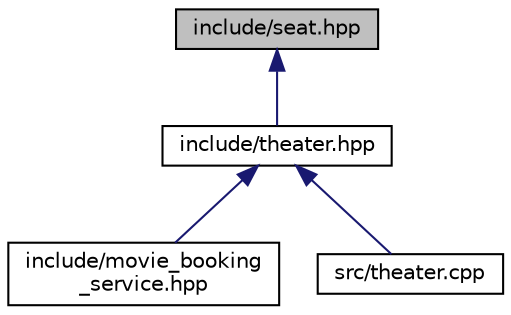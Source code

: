 digraph "include/seat.hpp"
{
 // LATEX_PDF_SIZE
  edge [fontname="Helvetica",fontsize="10",labelfontname="Helvetica",labelfontsize="10"];
  node [fontname="Helvetica",fontsize="10",shape=record];
  Node1 [label="include/seat.hpp",height=0.2,width=0.4,color="black", fillcolor="grey75", style="filled", fontcolor="black",tooltip=" "];
  Node1 -> Node2 [dir="back",color="midnightblue",fontsize="10",style="solid",fontname="Helvetica"];
  Node2 [label="include/theater.hpp",height=0.2,width=0.4,color="black", fillcolor="white", style="filled",URL="$theater_8hpp.html",tooltip=" "];
  Node2 -> Node3 [dir="back",color="midnightblue",fontsize="10",style="solid",fontname="Helvetica"];
  Node3 [label="include/movie_booking\l_service.hpp",height=0.2,width=0.4,color="black", fillcolor="white", style="filled",URL="$movie__booking__service_8hpp.html",tooltip="Movie booking service API."];
  Node2 -> Node4 [dir="back",color="midnightblue",fontsize="10",style="solid",fontname="Helvetica"];
  Node4 [label="src/theater.cpp",height=0.2,width=0.4,color="black", fillcolor="white", style="filled",URL="$theater_8cpp.html",tooltip="Test for MovieBookingService (API) class."];
}
